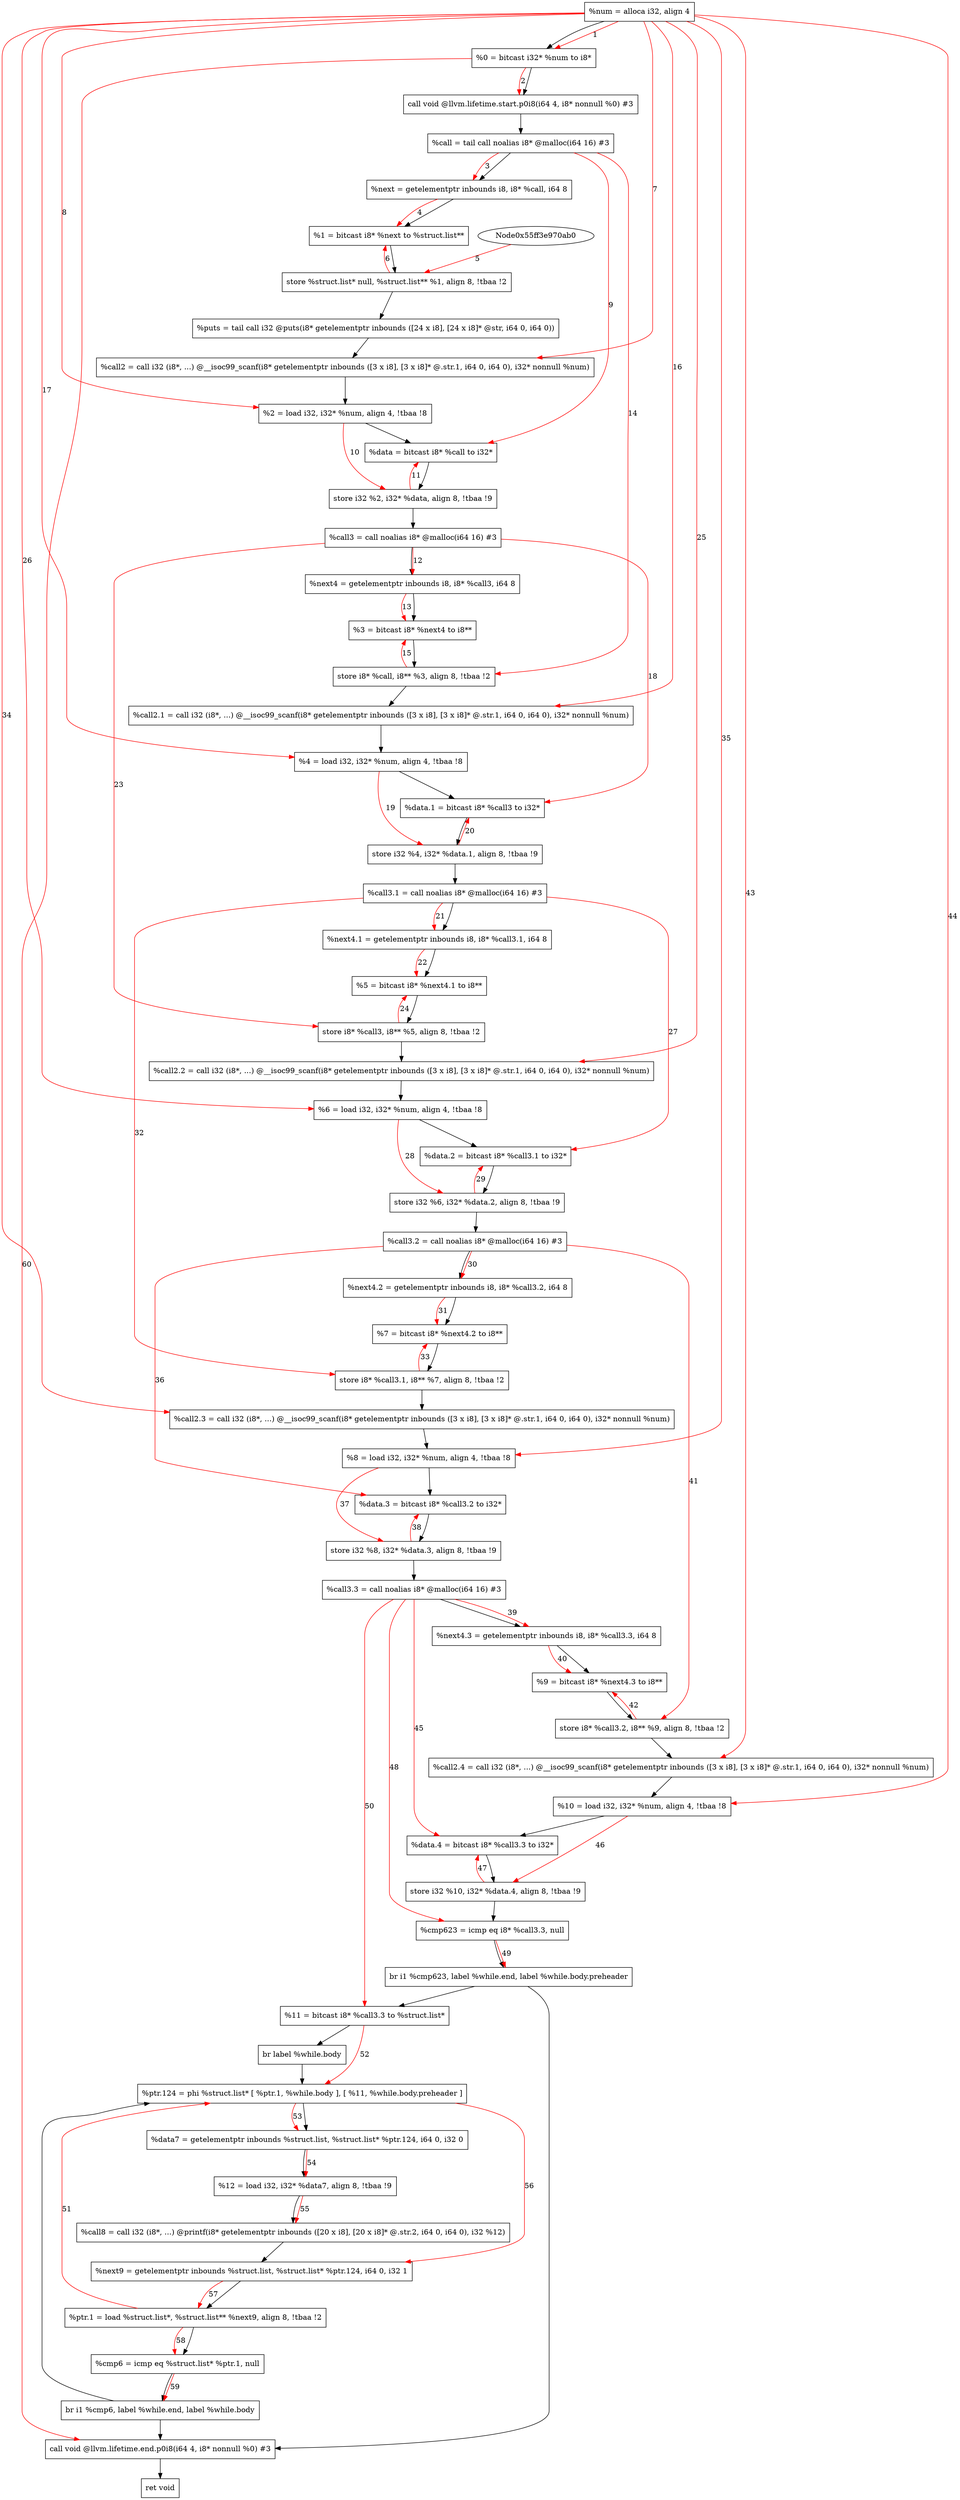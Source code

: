 digraph "CDFG for'func' function" {
	Node0x55ff3e9703a8[shape=record, label="  %num = alloca i32, align 4"]
	Node0x55ff3e970a68[shape=record, label="  %0 = bitcast i32* %num to i8*"]
	Node0x55ff3e970ec8[shape=record, label="  call void @llvm.lifetime.start.p0i8(i64 4, i8* nonnull %0) #3"]
	Node0x55ff3e971100[shape=record, label="  %call = tail call noalias i8* @malloc(i64 16) #3"]
	Node0x55ff3e971220[shape=record, label="  %next = getelementptr inbounds i8, i8* %call, i64 8"]
	Node0x55ff3e9712a8[shape=record, label="  %1 = bitcast i8* %next to %struct.list**"]
	Node0x55ff3e971750[shape=record, label="  store %struct.list* null, %struct.list** %1, align 8, !tbaa !2"]
	Node0x55ff3e9729f0[shape=record, label="  %puts = tail call i32 @puts(i8* getelementptr inbounds ([24 x i8], [24 x i8]* @str, i64 0, i64 0))"]
	Node0x55ff3e972c58[shape=record, label="  %call2 = call i32 (i8*, ...) @__isoc99_scanf(i8* getelementptr inbounds ([3 x i8], [3 x i8]* @.str.1, i64 0, i64 0), i32* nonnull %num)"]
	Node0x55ff3e972d18[shape=record, label="  %2 = load i32, i32* %num, align 4, !tbaa !8"]
	Node0x55ff3e972e48[shape=record, label="  %data = bitcast i8* %call to i32*"]
	Node0x55ff3e972ec0[shape=record, label="  store i32 %2, i32* %data, align 8, !tbaa !9"]
	Node0x55ff3e9730b0[shape=record, label="  %call3 = call noalias i8* @malloc(i64 16) #3"]
	Node0x55ff3e973180[shape=record, label="  %next4 = getelementptr inbounds i8, i8* %call3, i64 8"]
	Node0x55ff3e973208[shape=record, label="  %3 = bitcast i8* %next4 to i8**"]
	Node0x55ff3e973280[shape=record, label="  store i8* %call, i8** %3, align 8, !tbaa !2"]
	Node0x55ff3e973948[shape=record, label="  %call2.1 = call i32 (i8*, ...) @__isoc99_scanf(i8* getelementptr inbounds ([3 x i8], [3 x i8]* @.str.1, i64 0, i64 0), i32* nonnull %num)"]
	Node0x55ff3e973a08[shape=record, label="  %4 = load i32, i32* %num, align 4, !tbaa !8"]
	Node0x55ff3e9740c8[shape=record, label="  %data.1 = bitcast i8* %call3 to i32*"]
	Node0x55ff3e974160[shape=record, label="  store i32 %4, i32* %data.1, align 8, !tbaa !9"]
	Node0x55ff3e974830[shape=record, label="  %call3.1 = call noalias i8* @malloc(i64 16) #3"]
	Node0x55ff3e974900[shape=record, label="  %next4.1 = getelementptr inbounds i8, i8* %call3.1, i64 8"]
	Node0x55ff3e974b28[shape=record, label="  %5 = bitcast i8* %next4.1 to i8**"]
	Node0x55ff3e974ba0[shape=record, label="  store i8* %call3, i8** %5, align 8, !tbaa !2"]
	Node0x55ff3e974c58[shape=record, label="  %call2.2 = call i32 (i8*, ...) @__isoc99_scanf(i8* getelementptr inbounds ([3 x i8], [3 x i8]* @.str.1, i64 0, i64 0), i32* nonnull %num)"]
	Node0x55ff3e974d18[shape=record, label="  %6 = load i32, i32* %num, align 4, !tbaa !8"]
	Node0x55ff3e974d78[shape=record, label="  %data.2 = bitcast i8* %call3.1 to i32*"]
	Node0x55ff3e974e10[shape=record, label="  store i32 %6, i32* %data.2, align 8, !tbaa !9"]
	Node0x55ff3e974ed0[shape=record, label="  %call3.2 = call noalias i8* @malloc(i64 16) #3"]
	Node0x55ff3e974fa0[shape=record, label="  %next4.2 = getelementptr inbounds i8, i8* %call3.2, i64 8"]
	Node0x55ff3e975028[shape=record, label="  %7 = bitcast i8* %next4.2 to i8**"]
	Node0x55ff3e9750a0[shape=record, label="  store i8* %call3.1, i8** %7, align 8, !tbaa !2"]
	Node0x55ff3e975158[shape=record, label="  %call2.3 = call i32 (i8*, ...) @__isoc99_scanf(i8* getelementptr inbounds ([3 x i8], [3 x i8]* @.str.1, i64 0, i64 0), i32* nonnull %num)"]
	Node0x55ff3e975218[shape=record, label="  %8 = load i32, i32* %num, align 4, !tbaa !8"]
	Node0x55ff3e975308[shape=record, label="  %data.3 = bitcast i8* %call3.2 to i32*"]
	Node0x55ff3e9753a0[shape=record, label="  store i32 %8, i32* %data.3, align 8, !tbaa !9"]
	Node0x55ff3e975460[shape=record, label="  %call3.3 = call noalias i8* @malloc(i64 16) #3"]
	Node0x55ff3e9754e0[shape=record, label="  %next4.3 = getelementptr inbounds i8, i8* %call3.3, i64 8"]
	Node0x55ff3e975568[shape=record, label="  %9 = bitcast i8* %next4.3 to i8**"]
	Node0x55ff3e9755e0[shape=record, label="  store i8* %call3.2, i8** %9, align 8, !tbaa !2"]
	Node0x55ff3e975698[shape=record, label="  %call2.4 = call i32 (i8*, ...) @__isoc99_scanf(i8* getelementptr inbounds ([3 x i8], [3 x i8]* @.str.1, i64 0, i64 0), i32* nonnull %num)"]
	Node0x55ff3e975758[shape=record, label="  %10 = load i32, i32* %num, align 4, !tbaa !8"]
	Node0x55ff3e9757b8[shape=record, label="  %data.4 = bitcast i8* %call3.3 to i32*"]
	Node0x55ff3e975850[shape=record, label="  store i32 %10, i32* %data.4, align 8, !tbaa !9"]
	Node0x55ff3e9758f0[shape=record, label="  %cmp623 = icmp eq i8* %call3.3, null"]
	Node0x55ff3e975e98[shape=record, label="  br i1 %cmp623, label %while.end, label %while.body.preheader"]
	Node0x55ff3e975de8[shape=record, label="  %11 = bitcast i8* %call3.3 to %struct.list*"]
	Node0x55ff3e975fd8[shape=record, label="  br label %while.body"]
	Node0x55ff3e976088[shape=record, label="  %ptr.124 = phi %struct.list* [ %ptr.1, %while.body ], [ %11, %while.body.preheader ]"]
	Node0x55ff3e976188[shape=record, label="  %data7 = getelementptr inbounds %struct.list, %struct.list* %ptr.124, i64 0, i32 0"]
	Node0x55ff3e976218[shape=record, label="  %12 = load i32, i32* %data7, align 8, !tbaa !9"]
	Node0x55ff3e976438[shape=record, label="  %call8 = call i32 (i8*, ...) @printf(i8* getelementptr inbounds ([20 x i8], [20 x i8]* @.str.2, i64 0, i64 0), i32 %12)"]
	Node0x55ff3e976548[shape=record, label="  %next9 = getelementptr inbounds %struct.list, %struct.list* %ptr.124, i64 0, i32 1"]
	Node0x55ff3e9765d8[shape=record, label="  %ptr.1 = load %struct.list*, %struct.list** %next9, align 8, !tbaa !2"]
	Node0x55ff3e976650[shape=record, label="  %cmp6 = icmp eq %struct.list* %ptr.1, null"]
	Node0x55ff3e9766f8[shape=record, label="  br i1 %cmp6, label %while.end, label %while.body"]
	Node0x55ff3e9768d8[shape=record, label="  call void @llvm.lifetime.end.p0i8(i64 4, i8* nonnull %0) #3"]
	Node0x55ff3e976980[shape=record, label="  ret void"]
	Node0x55ff3e9703a8 -> Node0x55ff3e970a68
	Node0x55ff3e970a68 -> Node0x55ff3e970ec8
	Node0x55ff3e970ec8 -> Node0x55ff3e971100
	Node0x55ff3e971100 -> Node0x55ff3e971220
	Node0x55ff3e971220 -> Node0x55ff3e9712a8
	Node0x55ff3e9712a8 -> Node0x55ff3e971750
	Node0x55ff3e971750 -> Node0x55ff3e9729f0
	Node0x55ff3e9729f0 -> Node0x55ff3e972c58
	Node0x55ff3e972c58 -> Node0x55ff3e972d18
	Node0x55ff3e972d18 -> Node0x55ff3e972e48
	Node0x55ff3e972e48 -> Node0x55ff3e972ec0
	Node0x55ff3e972ec0 -> Node0x55ff3e9730b0
	Node0x55ff3e9730b0 -> Node0x55ff3e973180
	Node0x55ff3e973180 -> Node0x55ff3e973208
	Node0x55ff3e973208 -> Node0x55ff3e973280
	Node0x55ff3e973280 -> Node0x55ff3e973948
	Node0x55ff3e973948 -> Node0x55ff3e973a08
	Node0x55ff3e973a08 -> Node0x55ff3e9740c8
	Node0x55ff3e9740c8 -> Node0x55ff3e974160
	Node0x55ff3e974160 -> Node0x55ff3e974830
	Node0x55ff3e974830 -> Node0x55ff3e974900
	Node0x55ff3e974900 -> Node0x55ff3e974b28
	Node0x55ff3e974b28 -> Node0x55ff3e974ba0
	Node0x55ff3e974ba0 -> Node0x55ff3e974c58
	Node0x55ff3e974c58 -> Node0x55ff3e974d18
	Node0x55ff3e974d18 -> Node0x55ff3e974d78
	Node0x55ff3e974d78 -> Node0x55ff3e974e10
	Node0x55ff3e974e10 -> Node0x55ff3e974ed0
	Node0x55ff3e974ed0 -> Node0x55ff3e974fa0
	Node0x55ff3e974fa0 -> Node0x55ff3e975028
	Node0x55ff3e975028 -> Node0x55ff3e9750a0
	Node0x55ff3e9750a0 -> Node0x55ff3e975158
	Node0x55ff3e975158 -> Node0x55ff3e975218
	Node0x55ff3e975218 -> Node0x55ff3e975308
	Node0x55ff3e975308 -> Node0x55ff3e9753a0
	Node0x55ff3e9753a0 -> Node0x55ff3e975460
	Node0x55ff3e975460 -> Node0x55ff3e9754e0
	Node0x55ff3e9754e0 -> Node0x55ff3e975568
	Node0x55ff3e975568 -> Node0x55ff3e9755e0
	Node0x55ff3e9755e0 -> Node0x55ff3e975698
	Node0x55ff3e975698 -> Node0x55ff3e975758
	Node0x55ff3e975758 -> Node0x55ff3e9757b8
	Node0x55ff3e9757b8 -> Node0x55ff3e975850
	Node0x55ff3e975850 -> Node0x55ff3e9758f0
	Node0x55ff3e9758f0 -> Node0x55ff3e975e98
	Node0x55ff3e975e98 -> Node0x55ff3e9768d8
	Node0x55ff3e975e98 -> Node0x55ff3e975de8
	Node0x55ff3e975de8 -> Node0x55ff3e975fd8
	Node0x55ff3e975fd8 -> Node0x55ff3e976088
	Node0x55ff3e976088 -> Node0x55ff3e976188
	Node0x55ff3e976188 -> Node0x55ff3e976218
	Node0x55ff3e976218 -> Node0x55ff3e976438
	Node0x55ff3e976438 -> Node0x55ff3e976548
	Node0x55ff3e976548 -> Node0x55ff3e9765d8
	Node0x55ff3e9765d8 -> Node0x55ff3e976650
	Node0x55ff3e976650 -> Node0x55ff3e9766f8
	Node0x55ff3e9766f8 -> Node0x55ff3e9768d8
	Node0x55ff3e9766f8 -> Node0x55ff3e976088
	Node0x55ff3e9768d8 -> Node0x55ff3e976980
edge [color=red]
	Node0x55ff3e9703a8 -> Node0x55ff3e970a68[label="1"]
	Node0x55ff3e970a68 -> Node0x55ff3e970ec8[label="2"]
	Node0x55ff3e971100 -> Node0x55ff3e971220[label="3"]
	Node0x55ff3e971220 -> Node0x55ff3e9712a8[label="4"]
	Node0x55ff3e970ab0 -> Node0x55ff3e971750[label="5"]
	Node0x55ff3e971750 -> Node0x55ff3e9712a8[label="6"]
	Node0x55ff3e9703a8 -> Node0x55ff3e972c58[label="7"]
	Node0x55ff3e9703a8 -> Node0x55ff3e972d18[label="8"]
	Node0x55ff3e971100 -> Node0x55ff3e972e48[label="9"]
	Node0x55ff3e972d18 -> Node0x55ff3e972ec0[label="10"]
	Node0x55ff3e972ec0 -> Node0x55ff3e972e48[label="11"]
	Node0x55ff3e9730b0 -> Node0x55ff3e973180[label="12"]
	Node0x55ff3e973180 -> Node0x55ff3e973208[label="13"]
	Node0x55ff3e971100 -> Node0x55ff3e973280[label="14"]
	Node0x55ff3e973280 -> Node0x55ff3e973208[label="15"]
	Node0x55ff3e9703a8 -> Node0x55ff3e973948[label="16"]
	Node0x55ff3e9703a8 -> Node0x55ff3e973a08[label="17"]
	Node0x55ff3e9730b0 -> Node0x55ff3e9740c8[label="18"]
	Node0x55ff3e973a08 -> Node0x55ff3e974160[label="19"]
	Node0x55ff3e974160 -> Node0x55ff3e9740c8[label="20"]
	Node0x55ff3e974830 -> Node0x55ff3e974900[label="21"]
	Node0x55ff3e974900 -> Node0x55ff3e974b28[label="22"]
	Node0x55ff3e9730b0 -> Node0x55ff3e974ba0[label="23"]
	Node0x55ff3e974ba0 -> Node0x55ff3e974b28[label="24"]
	Node0x55ff3e9703a8 -> Node0x55ff3e974c58[label="25"]
	Node0x55ff3e9703a8 -> Node0x55ff3e974d18[label="26"]
	Node0x55ff3e974830 -> Node0x55ff3e974d78[label="27"]
	Node0x55ff3e974d18 -> Node0x55ff3e974e10[label="28"]
	Node0x55ff3e974e10 -> Node0x55ff3e974d78[label="29"]
	Node0x55ff3e974ed0 -> Node0x55ff3e974fa0[label="30"]
	Node0x55ff3e974fa0 -> Node0x55ff3e975028[label="31"]
	Node0x55ff3e974830 -> Node0x55ff3e9750a0[label="32"]
	Node0x55ff3e9750a0 -> Node0x55ff3e975028[label="33"]
	Node0x55ff3e9703a8 -> Node0x55ff3e975158[label="34"]
	Node0x55ff3e9703a8 -> Node0x55ff3e975218[label="35"]
	Node0x55ff3e974ed0 -> Node0x55ff3e975308[label="36"]
	Node0x55ff3e975218 -> Node0x55ff3e9753a0[label="37"]
	Node0x55ff3e9753a0 -> Node0x55ff3e975308[label="38"]
	Node0x55ff3e975460 -> Node0x55ff3e9754e0[label="39"]
	Node0x55ff3e9754e0 -> Node0x55ff3e975568[label="40"]
	Node0x55ff3e974ed0 -> Node0x55ff3e9755e0[label="41"]
	Node0x55ff3e9755e0 -> Node0x55ff3e975568[label="42"]
	Node0x55ff3e9703a8 -> Node0x55ff3e975698[label="43"]
	Node0x55ff3e9703a8 -> Node0x55ff3e975758[label="44"]
	Node0x55ff3e975460 -> Node0x55ff3e9757b8[label="45"]
	Node0x55ff3e975758 -> Node0x55ff3e975850[label="46"]
	Node0x55ff3e975850 -> Node0x55ff3e9757b8[label="47"]
	Node0x55ff3e975460 -> Node0x55ff3e9758f0[label="48"]
	Node0x55ff3e9758f0 -> Node0x55ff3e975e98[label="49"]
	Node0x55ff3e975460 -> Node0x55ff3e975de8[label="50"]
	Node0x55ff3e9765d8 -> Node0x55ff3e976088[label="51"]
	Node0x55ff3e975de8 -> Node0x55ff3e976088[label="52"]
	Node0x55ff3e976088 -> Node0x55ff3e976188[label="53"]
	Node0x55ff3e976188 -> Node0x55ff3e976218[label="54"]
	Node0x55ff3e976218 -> Node0x55ff3e976438[label="55"]
	Node0x55ff3e976088 -> Node0x55ff3e976548[label="56"]
	Node0x55ff3e976548 -> Node0x55ff3e9765d8[label="57"]
	Node0x55ff3e9765d8 -> Node0x55ff3e976650[label="58"]
	Node0x55ff3e976650 -> Node0x55ff3e9766f8[label="59"]
	Node0x55ff3e970a68 -> Node0x55ff3e9768d8[label="60"]
}
